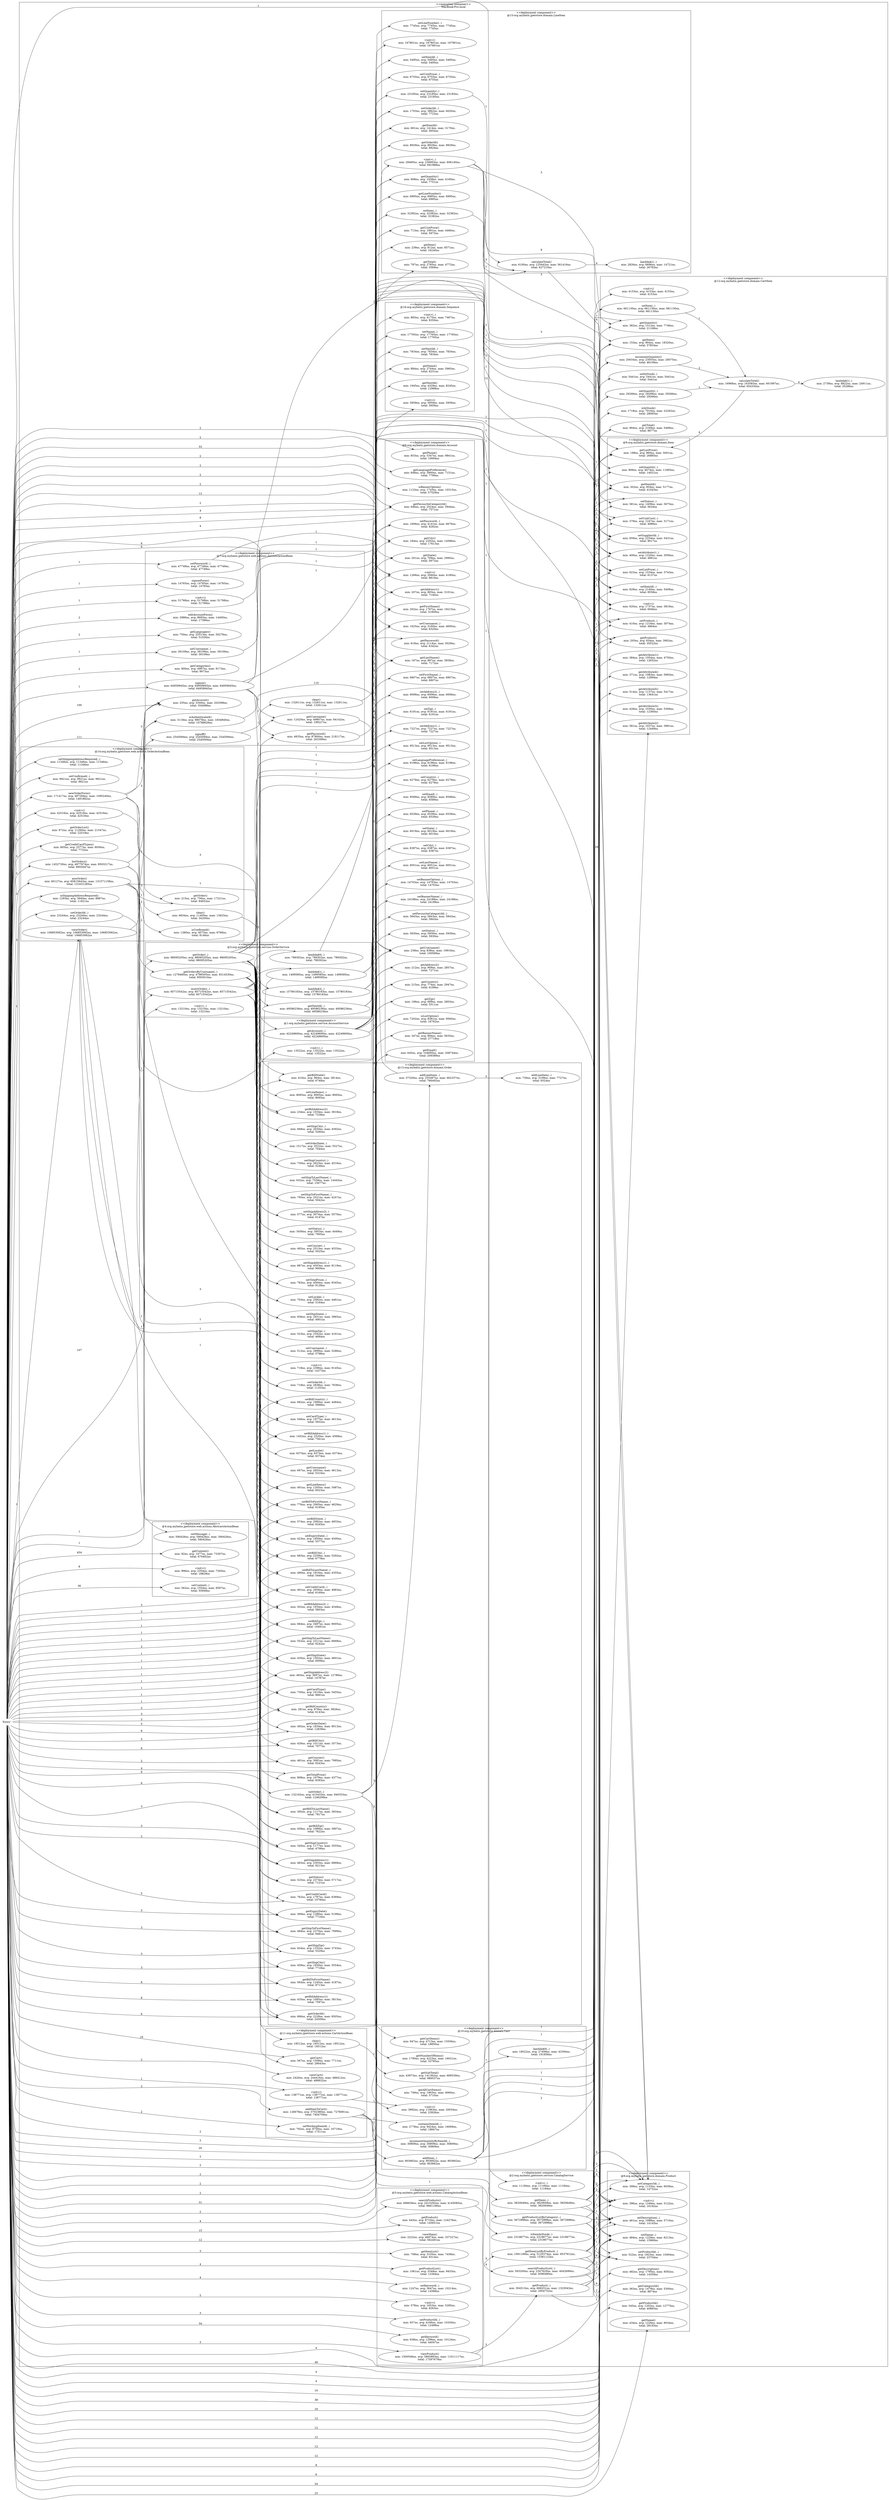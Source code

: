 digraph G {
 rankdir=LR;
"depNode_0" [label="'Entry'",shape="none"]
subgraph "cluster_container1" {
 label = "<<execution container>>\nMacBook-Pro.local";
 shape = "box";
 style = "filled";
 fillcolor = "white";
subgraph "cluster_component_1" {
 label = "<<deployment component>>\n@1:org.mybatis.jpetstore.service.AccountService";
 shape = "box";
 style = "filled";
 fillcolor = "white";
"depNode_22" [label="getAccount(..)\nmin: 42249600ns, avg: 42249600ns, max: 42249600ns,\ntotal: 42249600ns",shape="oval",style="filled",color="#000000",fillcolor="white"]
"depNode_1" [label="<init>(..)\nmin: 13522ns, avg: 13522ns, max: 13522ns,\ntotal: 13522ns",shape="oval",style="filled",color="#000000",fillcolor="white"]
}
subgraph "cluster_component_2" {
 label = "<<deployment component>>\n@2:org.mybatis.jpetstore.service.CatalogService";
 shape = "box";
 style = "filled";
 fillcolor = "white";
"depNode_60" [label="getItemListByProduct(..)\nmin: 1091199ns, avg: 5120374ns, max: 9537912ns,\ntotal: 15361123ns",shape="oval",style="filled",color="#000000",fillcolor="white"]
"depNode_70" [label="getProduct(..)\nmin: 304513ns, avg: 668251ns, max: 1323043ns,\ntotal: 2004752ns",shape="oval",style="filled",color="#000000",fillcolor="white"]
"depNode_86" [label="isItemInStock(..)\nmin: 2318677ns, avg: 2318677ns, max: 2318677ns,\ntotal: 2318677ns",shape="oval",style="filled",color="#000000",fillcolor="white"]
"depNode_87" [label="getItem(..)\nmin: 3820649ns, avg: 3820649ns, max: 3820649ns,\ntotal: 3820649ns",shape="oval",style="filled",color="#000000",fillcolor="white"]
"depNode_53" [label="searchProductList(..)\nmin: 593200ns, avg: 2347620ns, max: 4042699ns,\ntotal: 9390480ns",shape="oval",style="filled",color="#000000",fillcolor="white"]
"depNode_2" [label="<init>(..)\nmin: 11184ns, avg: 11184ns, max: 11184ns,\ntotal: 11184ns",shape="oval",style="filled",color="#000000",fillcolor="white"]
"depNode_40" [label="getProductListByCategory(..)\nmin: 3672998ns, avg: 3672998ns, max: 3672998ns,\ntotal: 3672998ns",shape="oval",style="filled",color="#000000",fillcolor="white"]
}
subgraph "cluster_component_3" {
 label = "<<deployment component>>\n@3:org.mybatis.jpetstore.service.OrderService";
 shape = "box";
 style = "filled";
 fillcolor = "white";
"depNode_218" [label="getOrder(..)\nmin: 98095205ns, avg: 98095205ns, max: 98095205ns,\ntotal: 98095205ns",shape="oval",style="filled",color="#000000",fillcolor="white"]
"depNode_183" [label="lambda$1(..)\nmin: 1499585ns, avg: 1499585ns, max: 1499585ns,\ntotal: 1499585ns",shape="oval",style="filled",color="#000000",fillcolor="white"]
"depNode_164" [label="insertOrder(..)\nmin: 85715542ns, avg: 85715542ns, max: 85715542ns,\ntotal: 85715542ns",shape="oval",style="filled",color="#000000",fillcolor="white"]
"depNode_174" [label="lambda$0(..)\nmin: 789302ns, avg: 789302ns, max: 789302ns,\ntotal: 789302ns",shape="oval",style="filled",color="#000000",fillcolor="white"]
"depNode_200" [label="getOrdersByUsername(..)\nmin: 1278480ns, avg: 4796505ns, max: 8314530ns,\ntotal: 9593010ns",shape="oval",style="filled",color="#000000",fillcolor="white"]
"depNode_3" [label="<init>(..)\nmin: 13210ns, avg: 13210ns, max: 13210ns,\ntotal: 13210ns",shape="oval",style="filled",color="#000000",fillcolor="white"]
"depNode_165" [label="getNextId(..)\nmin: 49586236ns, avg: 49586236ns, max: 49586236ns,\ntotal: 49586236ns",shape="oval",style="filled",color="#000000",fillcolor="white"]
"depNode_225" [label="lambda$2(..)\nmin: 15780183ns, avg: 15780183ns, max: 15780183ns,\ntotal: 15780183ns",shape="oval",style="filled",color="#000000",fillcolor="white"]
}
subgraph "cluster_component_4" {
 label = "<<deployment component>>\n@4:org.mybatis.jpetstore.web.actions.AbstractActionBean";
 shape = "box";
 style = "filled";
 fillcolor = "white";
"depNode_6" [label="getContext()\nmin: 92ns, avg: 1477ns, max: 73307ns,\ntotal: 670402ns",shape="oval",style="filled",color="#000000",fillcolor="white"]
"depNode_189" [label="setMessage(..)\nmin: 590426ns, avg: 590426ns, max: 590426ns,\ntotal: 590426ns",shape="oval",style="filled",color="#000000",fillcolor="white"]
"depNode_4" [label="<init>()\nmin: 996ns, avg: 2354ns, max: 7265ns,\ntotal: 18829ns",shape="oval",style="filled",color="#000000",fillcolor="white"]
"depNode_7" [label="setContext(..)\nmin: 562ns, avg: 1554ns, max: 9597ns,\ntotal: 55949ns",shape="oval",style="filled",color="#000000",fillcolor="white"]
}
subgraph "cluster_component_5" {
 label = "<<deployment component>>\n@5:org.mybatis.jpetstore.web.actions.CatalogActionBean";
 shape = "box";
 style = "filled";
 fillcolor = "white";
"depNode_52" [label="searchProducts()\nmin: 696636ns, avg: 2415292ns, max: 4145085ns,\ntotal: 9661166ns",shape="oval",style="filled",color="#000000",fillcolor="white"]
"depNode_71" [label="getProduct()\nmin: 443ns, avg: 9710ns, max: 124276ns,\ntotal: 145651ns",shape="oval",style="filled",color="#000000",fillcolor="white"]
"depNode_8" [label="viewMain()\nmin: 2222ns, avg: 46874ns, max: 337227ns,\ntotal: 562491ns",shape="oval",style="filled",color="#000000",fillcolor="white"]
"depNode_73" [label="getItemList()\nmin: 708ns, avg: 3105ns, max: 7458ns,\ntotal: 9314ns",shape="oval",style="filled",color="#000000",fillcolor="white"]
"depNode_54" [label="getProductList()\nmin: 1061ns, avg: 3349ns, max: 9453ns,\ntotal: 13394ns",shape="oval",style="filled",color="#000000",fillcolor="white"]
"depNode_51" [label="setKeyword(..)\nmin: 1247ns, avg: 3647ns, max: 10214ns,\ntotal: 14588ns",shape="oval",style="filled",color="#000000",fillcolor="white"]
"depNode_5" [label="<init>()\nmin: 578ns, avg: 1653ns, max: 5285ns,\ntotal: 8263ns",shape="oval",style="filled",color="#000000",fillcolor="white"]
"depNode_58" [label="setProductId(..)\nmin: 937ns, avg: 4166ns, max: 10350ns,\ntotal: 12498ns",shape="oval",style="filled",color="#000000",fillcolor="white"]
"depNode_9" [label="getKeyword()\nmin: 638ns, avg: 1296ns, max: 10124ns,\ntotal: 44047ns",shape="oval",style="filled",color="#000000",fillcolor="white"]
"depNode_59" [label="viewProduct()\nmin: 1500546ns, avg: 5865893ns, max: 11011117ns,\ntotal: 17597679ns",shape="oval",style="filled",color="#000000",fillcolor="white"]
}
subgraph "cluster_component_6" {
 label = "<<deployment component>>\n@6:org.mybatis.jpetstore.domain.Account";
 shape = "box";
 style = "filled";
 fillcolor = "white";
"depNode_27" [label="setAddress1(..)\nmin: 7227ns, avg: 7227ns, max: 7227ns,\ntotal: 7227ns",shape="oval",style="filled",color="#000000",fillcolor="white"]
"depNode_198" [label="isListOption()\nmin: 7202ns, avg: 8381ns, max: 9560ns,\ntotal: 16762ns",shape="oval",style="filled",color="#000000",fillcolor="white"]
"depNode_50" [label="getBannerName()\nmin: 347ns, avg: 894ns, max: 5635ns,\ntotal: 27718ns",shape="oval",style="filled",color="#000000",fillcolor="white"]
"depNode_31" [label="setZip(..)\nmin: 6191ns, avg: 6191ns, max: 6191ns,\ntotal: 6191ns",shape="oval",style="filled",color="#000000",fillcolor="white"]
"depNode_114" [label="getAddress2()\nmin: 212ns, avg: 909ns, max: 2857ns,\ntotal: 7271ns",shape="oval",style="filled",color="#000000",fillcolor="white"]
"depNode_117" [label="getZip()\nmin: 196ns, avg: 689ns, max: 2803ns,\ntotal: 5511ns",shape="oval",style="filled",color="#000000",fillcolor="white"]
"depNode_24" [label="setFirstName(..)\nmin: 6807ns, avg: 6807ns, max: 6807ns,\ntotal: 6807ns",shape="oval",style="filled",color="#000000",fillcolor="white"]
"depNode_118" [label="getCountry()\nmin: 215ns, avg: 774ns, max: 2947ns,\ntotal: 6189ns",shape="oval",style="filled",color="#000000",fillcolor="white"]
"depNode_193" [label="getEmail()\nmin: 645ns, avg: 104695ns, max: 208744ns,\ntotal: 209389ns",shape="oval",style="filled",color="#000000",fillcolor="white"]
"depNode_11" [label="<init>()\nmin: 1266ns, avg: 2940ns, max: 4180ns,\ntotal: 8819ns",shape="oval",style="filled",color="#000000",fillcolor="white"]
"depNode_35" [label="setFavouriteCategoryId(..)\nmin: 5843ns, avg: 5843ns, max: 5843ns,\ntotal: 5843ns",shape="oval",style="filled",color="#000000",fillcolor="white"]
"depNode_39" [label="getFavouriteCategoryId()\nmin: 646ns, avg: 2524ns, max: 5944ns,\ntotal: 7571ns",shape="oval",style="filled",color="#000000",fillcolor="white"]
"depNode_21" [label="getPassword()\nmin: 618ns, avg: 2114ns, max: 5029ns,\ntotal: 6342ns",shape="oval",style="filled",color="#000000",fillcolor="white"]
"depNode_38" [label="setBannerName(..)\nmin: 24188ns, avg: 24188ns, max: 24188ns,\ntotal: 24188ns",shape="oval",style="filled",color="#000000",fillcolor="white"]
"depNode_194" [label="getPhone()\nmin: 853ns, avg: 5347ns, max: 9841ns,\ntotal: 10694ns",shape="oval",style="filled",color="#000000",fillcolor="white"]
"depNode_37" [label="setBannerOption(..)\nmin: 14703ns, avg: 14703ns, max: 14703ns,\ntotal: 14703ns",shape="oval",style="filled",color="#000000",fillcolor="white"]
"depNode_195" [label="getLanguagePreference()\nmin: 648ns, avg: 3900ns, max: 7151ns,\ntotal: 7799ns",shape="oval",style="filled",color="#000000",fillcolor="white"]
"depNode_116" [label="getState()\nmin: 201ns, avg: 709ns, max: 2995ns,\ntotal: 5672ns",shape="oval",style="filled",color="#000000",fillcolor="white"]
"depNode_25" [label="setLastName(..)\nmin: 6051ns, avg: 6051ns, max: 6051ns,\ntotal: 6051ns",shape="oval",style="filled",color="#000000",fillcolor="white"]
"depNode_48" [label="getFirstName()\nmin: 202ns, avg: 1767ns, max: 19215ns,\ntotal: 31809ns",shape="oval",style="filled",color="#000000",fillcolor="white"]
"depNode_29" [label="setCity(..)\nmin: 6387ns, avg: 6387ns, max: 6387ns,\ntotal: 6387ns",shape="oval",style="filled",color="#000000",fillcolor="white"]
"depNode_30" [label="setState(..)\nmin: 6019ns, avg: 6019ns, max: 6019ns,\ntotal: 6019ns",shape="oval",style="filled",color="#000000",fillcolor="white"]
"depNode_33" [label="setPhone(..)\nmin: 6539ns, avg: 6539ns, max: 6539ns,\ntotal: 6539ns",shape="oval",style="filled",color="#000000",fillcolor="white"]
"depNode_23" [label="setEmail(..)\nmin: 8589ns, avg: 8589ns, max: 8589ns,\ntotal: 8589ns",shape="oval",style="filled",color="#000000",fillcolor="white"]
"depNode_18" [label="setUsername(..)\nmin: 1625ns, avg: 3160ns, max: 4695ns,\ntotal: 6320ns",shape="oval",style="filled",color="#000000",fillcolor="white"]
"depNode_28" [label="setAddress2(..)\nmin: 6006ns, avg: 6006ns, max: 6006ns,\ntotal: 6006ns",shape="oval",style="filled",color="#000000",fillcolor="white"]
"depNode_14" [label="getUsername()\nmin: 238ns, avg: 838ns, max: 19916ns,\ntotal: 100569ns",shape="oval",style="filled",color="#000000",fillcolor="white"]
"depNode_26" [label="setStatus(..)\nmin: 5930ns, avg: 5930ns, max: 5930ns,\ntotal: 5930ns",shape="oval",style="filled",color="#000000",fillcolor="white"]
"depNode_113" [label="getAddress1()\nmin: 207ns, avg: 893ns, max: 3101ns,\ntotal: 7140ns",shape="oval",style="filled",color="#000000",fillcolor="white"]
"depNode_115" [label="getCity()\nmin: 184ns, avg: 2202ns, max: 14586ns,\ntotal: 17613ns",shape="oval",style="filled",color="#000000",fillcolor="white"]
"depNode_16" [label="setPassword(..)\nmin: 1606ns, avg: 4141ns, max: 6676ns,\ntotal: 8282ns",shape="oval",style="filled",color="#000000",fillcolor="white"]
"depNode_32" [label="setCountry(..)\nmin: 6279ns, avg: 6279ns, max: 6279ns,\ntotal: 6279ns",shape="oval",style="filled",color="#000000",fillcolor="white"]
"depNode_34" [label="setLanguagePreference(..)\nmin: 6196ns, avg: 6196ns, max: 6196ns,\ntotal: 6196ns",shape="oval",style="filled",color="#000000",fillcolor="white"]
"depNode_36" [label="setListOption(..)\nmin: 9513ns, avg: 9513ns, max: 9513ns,\ntotal: 9513ns",shape="oval",style="filled",color="#000000",fillcolor="white"]
"depNode_49" [label="isBannerOption()\nmin: 1123ns, avg: 1743ns, max: 10315ns,\ntotal: 57529ns",shape="oval",style="filled",color="#000000",fillcolor="white"]
"depNode_112" [label="getLastName()\nmin: 187ns, avg: 897ns, max: 3858ns,\ntotal: 7172ns",shape="oval",style="filled",color="#000000",fillcolor="white"]
}
subgraph "cluster_component_7" {
 label = "<<deployment component>>\n@7:org.mybatis.jpetstore.web.actions.AccountActionBean";
 shape = "box";
 style = "filled";
 fillcolor = "white";
"depNode_197" [label="getCategories()\nmin: 800ns, avg: 4987ns, max: 9173ns,\ntotal: 9973ns",shape="oval",style="filled",color="#000000",fillcolor="white"]
"depNode_19" [label="signon()\nmin: 64959945ns, avg: 64959945ns, max: 64959945ns,\ntotal: 64959945ns",shape="oval",style="filled",color="#000000",fillcolor="white"]
"depNode_227" [label="signoff()\nmin: 2545094ns, avg: 2545094ns, max: 2545094ns,\ntotal: 2545094ns",shape="oval",style="filled",color="#000000",fillcolor="white"]
"depNode_46" [label="isAuthenticated()\nmin: 3118ns, avg: 98078ns, max: 1834840ns,\ntotal: 10788626ns",shape="oval",style="filled",color="#000000",fillcolor="white"]
"depNode_15" [label="setPassword(..)\nmin: 47749ns, avg: 47749ns, max: 47749ns,\ntotal: 47749ns",shape="oval",style="filled",color="#000000",fillcolor="white"]
"depNode_12" [label="signonForm()\nmin: 14765ns, avg: 14765ns, max: 14765ns,\ntotal: 14765ns",shape="oval",style="filled",color="#000000",fillcolor="white"]
"depNode_10" [label="<init>()\nmin: 51768ns, avg: 51768ns, max: 51768ns,\ntotal: 51768ns",shape="oval",style="filled",color="#000000",fillcolor="white"]
"depNode_192" [label="editAccountForm()\nmin: 2986ns, avg: 8693ns, max: 14400ns,\ntotal: 17386ns",shape="oval",style="filled",color="#000000",fillcolor="white"]
"depNode_13" [label="getUsername()\nmin: 12420ns, avg: 49807ns, max: 84142ns,\ntotal: 199227ns",shape="oval",style="filled",color="#000000",fillcolor="white"]
"depNode_196" [label="getLanguages()\nmin: 750ns, avg: 25513ns, max: 50276ns,\ntotal: 51026ns",shape="oval",style="filled",color="#000000",fillcolor="white"]
"depNode_228" [label="clear()\nmin: 132611ns, avg: 132611ns, max: 132611ns,\ntotal: 132611ns",shape="oval",style="filled",color="#000000",fillcolor="white"]
"depNode_17" [label="setUsername(..)\nmin: 39109ns, avg: 39109ns, max: 39109ns,\ntotal: 39109ns",shape="oval",style="filled",color="#000000",fillcolor="white"]
"depNode_20" [label="getPassword()\nmin: 4835ns, avg: 87800ns, max: 218117ns,\ntotal: 263399ns",shape="oval",style="filled",color="#000000",fillcolor="white"]
"depNode_47" [label="getAccount()\nmin: 255ns, avg: 3340ns, max: 202598ns,\ntotal: 354088ns",shape="oval",style="filled",color="#000000",fillcolor="white"]
}
subgraph "cluster_component_8" {
 label = "<<deployment component>>\n@8:org.mybatis.jpetstore.domain.Product";
 shape = "box";
 style = "filled";
 fillcolor = "white";
"depNode_41" [label="<init>()\nmin: 396ns, avg: 1246ns, max: 5122ns,\ntotal: 16192ns",shape="oval",style="filled",color="#000000",fillcolor="white"]
"depNode_56" [label="getDescription()\nmin: 482ns, avg: 1795ns, max: 8592ns,\ntotal: 14359ns",shape="oval",style="filled",color="#000000",fillcolor="white"]
"depNode_72" [label="getCategoryId()\nmin: 363ns, avg: 1479ns, max: 5300ns,\ntotal: 8874ns",shape="oval",style="filled",color="#000000",fillcolor="white"]
"depNode_44" [label="setDescription(..)\nmin: 461ns, avg: 1088ns, max: 5710ns,\ntotal: 14145ns",shape="oval",style="filled",color="#000000",fillcolor="white"]
"depNode_43" [label="setName(..)\nmin: 484ns, avg: 1228ns, max: 6213ns,\ntotal: 15969ns",shape="oval",style="filled",color="#000000",fillcolor="white"]
"depNode_55" [label="getProductId()\nmin: 345ns, avg: 1202ns, max: 12775ns,\ntotal: 40865ns",shape="oval",style="filled",color="#000000",fillcolor="white"]
"depNode_57" [label="getName()\nmin: 434ns, avg: 1226ns, max: 9034ns,\ntotal: 28193ns",shape="oval",style="filled",color="#000000",fillcolor="white"]
"depNode_42" [label="setProductId(..)\nmin: 522ns, avg: 1823ns, max: 10404ns,\ntotal: 23704ns",shape="oval",style="filled",color="#000000",fillcolor="white"]
"depNode_45" [label="setCategoryId(..)\nmin: 399ns, avg: 1133ns, max: 6039ns,\ntotal: 14732ns",shape="oval",style="filled",color="#000000",fillcolor="white"]
}
subgraph "cluster_component_9" {
 label = "<<deployment component>>\n@9:org.mybatis.jpetstore.domain.Item";
 shape = "box";
 style = "filled";
 fillcolor = "white";
"depNode_75" [label="getAttribute1()\nmin: 384ns, avg: 1054ns, max: 4750ns,\ntotal: 12652ns",shape="oval",style="filled",color="#000000",fillcolor="white"]
"depNode_64" [label="setListPrice(..)\nmin: 623ns, avg: 1534ns, max: 3743ns,\ntotal: 6137ns",shape="oval",style="filled",color="#000000",fillcolor="white"]
"depNode_69" [label="setAttribute1(..)\nmin: 400ns, avg: 1220ns, max: 3056ns,\ntotal: 4881ns",shape="oval",style="filled",color="#000000",fillcolor="white"]
"depNode_62" [label="getProduct()\nmin: 205ns, avg: 634ns, max: 3902ns,\ntotal: 35522ns",shape="oval",style="filled",color="#000000",fillcolor="white"]
"depNode_66" [label="setSupplierId(..)\nmin: 659ns, avg: 2254ns, max: 5431ns,\ntotal: 9017ns",shape="oval",style="filled",color="#000000",fillcolor="white"]
"depNode_88" [label="setQuantity(..)\nmin: 806ns, avg: 4674ns, max: 11665ns,\ntotal: 14021ns",shape="oval",style="filled",color="#000000",fillcolor="white"]
"depNode_68" [label="setStatus(..)\nmin: 581ns, avg: 1409ns, max: 3675ns,\ntotal: 5634ns",shape="oval",style="filled",color="#000000",fillcolor="white"]
"depNode_65" [label="setUnitCost(..)\nmin: 379ns, avg: 1247ns, max: 3171ns,\ntotal: 4986ns",shape="oval",style="filled",color="#000000",fillcolor="white"]
"depNode_78" [label="getAttribute4()\nmin: 371ns, avg: 1083ns, max: 5993ns,\ntotal: 12994ns",shape="oval",style="filled",color="#000000",fillcolor="white"]
"depNode_79" [label="getAttribute5()\nmin: 514ns, avg: 1137ns, max: 5417ns,\ntotal: 13641ns",shape="oval",style="filled",color="#000000",fillcolor="white"]
"depNode_80" [label="getListPrice()\nmin: 198ns, avg: 960ns, max: 5001ns,\ntotal: 26885ns",shape="oval",style="filled",color="#000000",fillcolor="white"]
"depNode_77" [label="getAttribute3()\nmin: 426ns, avg: 1030ns, max: 5306ns,\ntotal: 12360ns",shape="oval",style="filled",color="#000000",fillcolor="white"]
"depNode_67" [label="setProduct(..)\nmin: 410ns, avg: 1216ns, max: 3074ns,\ntotal: 4864ns",shape="oval",style="filled",color="#000000",fillcolor="white"]
"depNode_74" [label="getItemId()\nmin: 302ns, avg: 954ns, max: 5177ns,\ntotal: 41043ns",shape="oval",style="filled",color="#000000",fillcolor="white"]
"depNode_76" [label="getAttribute2()\nmin: 581ns, avg: 1037ns, max: 3981ns,\ntotal: 12449ns",shape="oval",style="filled",color="#000000",fillcolor="white"]
"depNode_61" [label="<init>()\nmin: 620ns, avg: 1737ns, max: 3819ns,\ntotal: 6946ns",shape="oval",style="filled",color="#000000",fillcolor="white"]
"depNode_63" [label="setItemId(..)\nmin: 629ns, avg: 2140ns, max: 5409ns,\ntotal: 8558ns",shape="oval",style="filled",color="#000000",fillcolor="white"]
}
subgraph "cluster_component_10" {
 label = "<<deployment component>>\n@10:org.mybatis.jpetstore.domain.Cart";
 shape = "box";
 style = "filled";
 fillcolor = "white";
"depNode_104" [label="getSubTotal()\nmin: 43973ns, avg: 141362ns, max: 669539ns,\ntotal: 989537ns",shape="oval",style="filled",color="#000000",fillcolor="white"]
"depNode_89" [label="addItem(..)\nmin: 903662ns, avg: 903662ns, max: 903662ns,\ntotal: 903662ns",shape="oval",style="filled",color="#000000",fillcolor="white"]
"depNode_106" [label="incrementQuantityByItemId(..)\nmin: 30809ns, avg: 30809ns, max: 30809ns,\ntotal: 30809ns",shape="oval",style="filled",color="#000000",fillcolor="white"]
"depNode_119" [label="getAllCartItems()\nmin: 749ns, avg: 1903ns, max: 4060ns,\ntotal: 5710ns",shape="oval",style="filled",color="#000000",fillcolor="white"]
"depNode_99" [label="getCartItems()\nmin: 947ns, avg: 4713ns, max: 15556ns,\ntotal: 18850ns",shape="oval",style="filled",color="#000000",fillcolor="white"]
"depNode_85" [label="containsItemId(..)\nmin: 2778ns, avg: 9424ns, max: 16069ns,\ntotal: 18847ns",shape="oval",style="filled",color="#000000",fillcolor="white"]
"depNode_98" [label="getNumberOfItems()\nmin: 1790ns, avg: 4223ns, max: 16021ns,\ntotal: 33785ns",shape="oval",style="filled",color="#000000",fillcolor="white"]
"depNode_105" [label="lambda$0(..)\nmin: 18022ns, avg: 27408ns, max: 43394ns,\ntotal: 191856ns",shape="oval",style="filled",color="#000000",fillcolor="white"]
"depNode_82" [label="<init>()\nmin: 3892ns, avg: 11963ns, max: 20034ns,\ntotal: 23926ns",shape="oval",style="filled",color="#000000",fillcolor="white"]
}
subgraph "cluster_component_11" {
 label = "<<deployment component>>\n@11:org.mybatis.jpetstore.web.actions.CartActionBean";
 shape = "box";
 style = "filled";
 fillcolor = "white";
"depNode_188" [label="clear()\nmin: 18512ns, avg: 18512ns, max: 18512ns,\ntotal: 18512ns",shape="oval",style="filled",color="#000000",fillcolor="white"]
"depNode_139" [label="viewCart()\nmin: 2420ns, avg: 244416ns, max: 486412ns,\ntotal: 488832ns",shape="oval",style="filled",color="#000000",fillcolor="white"]
"depNode_84" [label="addItemToCart()\nmin: 126678ns, avg: 3702380ns, max: 7278081ns,\ntotal: 7404759ns",shape="oval",style="filled",color="#000000",fillcolor="white"]
"depNode_81" [label="<init>()\nmin: 138771ns, avg: 138771ns, max: 138771ns,\ntotal: 138771ns",shape="oval",style="filled",color="#000000",fillcolor="white"]
"depNode_83" [label="setWorkingItemId(..)\nmin: 792ns, avg: 8756ns, max: 16719ns,\ntotal: 17511ns",shape="oval",style="filled",color="#000000",fillcolor="white"]
"depNode_97" [label="getCart()\nmin: 567ns, avg: 1508ns, max: 7711ns,\ntotal: 28643ns",shape="oval",style="filled",color="#000000",fillcolor="white"]
}
subgraph "cluster_component_12" {
 label = "<<deployment component>>\n@12:org.mybatis.jpetstore.domain.CartItem";
 shape = "box";
 style = "filled";
 fillcolor = "white";
"depNode_91" [label="setItem(..)\nmin: 661130ns, avg: 661130ns, max: 661130ns,\ntotal: 661130ns",shape="oval",style="filled",color="#000000",fillcolor="white"]
"depNode_90" [label="<init>()\nmin: 4153ns, avg: 4153ns, max: 4153ns,\ntotal: 4153ns",shape="oval",style="filled",color="#000000",fillcolor="white"]
"depNode_92" [label="calculateTotal()\nmin: 16968ns, avg: 163583ns, max: 601987ns,\ntotal: 654330ns",shape="oval",style="filled",color="#000000",fillcolor="white"]
"depNode_102" [label="getQuantity()\nmin: 382ns, avg: 1512ns, max: 7746ns,\ntotal: 21168ns",shape="oval",style="filled",color="#000000",fillcolor="white"]
"depNode_95" [label="setInStock(..)\nmin: 5441ns, avg: 5441ns, max: 5441ns,\ntotal: 5441ns",shape="oval",style="filled",color="#000000",fillcolor="white"]
"depNode_94" [label="setQuantity(..)\nmin: 29266ns, avg: 29266ns, max: 29266ns,\ntotal: 29266ns",shape="oval",style="filled",color="#000000",fillcolor="white"]
"depNode_101" [label="isInStock()\nmin: 1718ns, avg: 7016ns, max: 22262ns,\ntotal: 28065ns",shape="oval",style="filled",color="#000000",fillcolor="white"]
"depNode_103" [label="getTotal()\nmin: 994ns, avg: 2169ns, max: 5499ns,\ntotal: 8677ns",shape="oval",style="filled",color="#000000",fillcolor="white"]
"depNode_93" [label="lambda$1(..)\nmin: 2739ns, avg: 8822ns, max: 24911ns,\ntotal: 35286ns",shape="oval",style="filled",color="#000000",fillcolor="white"]
"depNode_96" [label="incrementQuantity()\nmin: 20034ns, avg: 23055ns, max: 26075ns,\ntotal: 46109ns",shape="oval",style="filled",color="#000000",fillcolor="white"]
"depNode_100" [label="getItem()\nmin: 153ns, avg: 904ns, max: 18320ns,\ntotal: 57854ns",shape="oval",style="filled",color="#000000",fillcolor="white"]
}
subgraph "cluster_component_13" {
 label = "<<deployment component>>\n@13:org.mybatis.jpetstore.domain.Order";
 shape = "box";
 style = "filled";
 fillcolor = "white";
"depNode_147" [label="setBillAddress1(..)\nmin: 1452ns, avg: 2520ns, max: 4568ns,\ntotal: 7561ns",shape="oval",style="filled",color="#000000",fillcolor="white"]
"depNode_111" [label="initOrder(..)\nmin: 132162ns, avg: 415433ns, max: 940353ns,\ntotal: 1246299ns",shape="oval",style="filled",color="#000000",fillcolor="white"]
"depNode_201" [label="setShipAddress1(..)\nmin: 887ns, avg: 4503ns, max: 8119ns,\ntotal: 9006ns",shape="oval",style="filled",color="#000000",fillcolor="white"]
"depNode_141" [label="setBillCity(..)\nmin: 683ns, avg: 2259ns, max: 5292ns,\ntotal: 6778ns",shape="oval",style="filled",color="#000000",fillcolor="white"]
"depNode_181" [label="getLocale()\nmin: 6374ns, avg: 6374ns, max: 6374ns,\ntotal: 6374ns",shape="oval",style="filled",color="#000000",fillcolor="white"]
"depNode_161" [label="getShipZip()\nmin: 454ns, avg: 1332ns, max: 3743ns,\ntotal: 5329ns",shape="oval",style="filled",color="#000000",fillcolor="white"]
"depNode_173" [label="getLineItems()\nmin: 491ns, avg: 1205ns, max: 3487ns,\ntotal: 6023ns",shape="oval",style="filled",color="#000000",fillcolor="white"]
"depNode_137" [label="getBillCountry()\nmin: 281ns, avg: 878ns, max: 3826ns,\ntotal: 6143ns",shape="oval",style="filled",color="#000000",fillcolor="white"]
"depNode_156" [label="getShipToLastName()\nmin: 552ns, avg: 2311ns, max: 6668ns,\ntotal: 9242ns",shape="oval",style="filled",color="#000000",fillcolor="white"]
"depNode_158" [label="getShipAddress2()\nmin: 483ns, avg: 3697ns, max: 12786ns,\ntotal: 14787ns",shape="oval",style="filled",color="#000000",fillcolor="white"]
"depNode_145" [label="setExpiryDate(..)\nmin: 423ns, avg: 1859ns, max: 4500ns,\ntotal: 5577ns",shape="oval",style="filled",color="#000000",fillcolor="white"]
"depNode_203" [label="setShipCity(..)\nmin: 668ns, avg: 2630ns, max: 4592ns,\ntotal: 5260ns",shape="oval",style="filled",color="#000000",fillcolor="white"]
"depNode_154" [label="getOrderDate()\nmin: 492ns, avg: 1834ns, max: 8013ns,\ntotal: 12839ns",shape="oval",style="filled",color="#000000",fillcolor="white"]
"depNode_209" [label="setCourier(..)\nmin: 492ns, avg: 2513ns, max: 4533ns,\ntotal: 5025ns",shape="oval",style="filled",color="#000000",fillcolor="white"]
"depNode_207" [label="setShipToLastName(..)\nmin: 632ns, avg: 7539ns, max: 14445ns,\ntotal: 15077ns",shape="oval",style="filled",color="#000000",fillcolor="white"]
"depNode_124" [label="addLineItem(..)\nmin: 730ns, avg: 3108ns, max: 7727ns,\ntotal: 9324ns",shape="oval",style="filled",color="#000000",fillcolor="white"]
"depNode_180" [label="getTotalPrice()\nmin: 808ns, avg: 1679ns, max: 4377ns,\ntotal: 8393ns",shape="oval",style="filled",color="#000000",fillcolor="white"]
"depNode_157" [label="getShipAddress1()\nmin: 483ns, avg: 2303ns, max: 6868ns,\ntotal: 9213ns",shape="oval",style="filled",color="#000000",fillcolor="white"]
"depNode_208" [label="setShipZip(..)\nmin: 523ns, avg: 2342ns, max: 4161ns,\ntotal: 4684ns",shape="oval",style="filled",color="#000000",fillcolor="white"]
"depNode_212" [label="setTotalPrice(..)\nmin: 783ns, avg: 4564ns, max: 8345ns,\ntotal: 9128ns",shape="oval",style="filled",color="#000000",fillcolor="white"]
"depNode_142" [label="setCardType(..)\nmin: 546ns, avg: 1977ns, max: 4613ns,\ntotal: 5932ns",shape="oval",style="filled",color="#000000",fillcolor="white"]
"depNode_224" [label="setLineItems(..)\nmin: 8065ns, avg: 8065ns, max: 8065ns,\ntotal: 8065ns",shape="oval",style="filled",color="#000000",fillcolor="white"]
"depNode_120" [label="addLineItem(..)\nmin: 37326ns, avg: 255497ns, max: 662337ns,\ntotal: 766492ns",shape="oval",style="filled",color="#000000",fillcolor="white"]
"depNode_213" [label="setUsername(..)\nmin: 512ns, avg: 2899ns, max: 5286ns,\ntotal: 5798ns",shape="oval",style="filled",color="#000000",fillcolor="white"]
"depNode_149" [label="setBillToLastName(..)\nmin: 490ns, avg: 1816ns, max: 4355ns,\ntotal: 5449ns",shape="oval",style="filled",color="#000000",fillcolor="white"]
"depNode_108" [label="<init>()\nmin: 718ns, avg: 2396ns, max: 9145ns,\ntotal: 14373ns",shape="oval",style="filled",color="#000000",fillcolor="white"]
"depNode_132" [label="getBillAddress1()\nmin: 435ns, avg: 1085ns, max: 3815ns,\ntotal: 7597ns",shape="oval",style="filled",color="#000000",fillcolor="white"]
"depNode_140" [label="setBillZip(..)\nmin: 664ns, avg: 3497ns, max: 9005ns,\ntotal: 10491ns",shape="oval",style="filled",color="#000000",fillcolor="white"]
"depNode_182" [label="getStatus()\nmin: 525ns, avg: 2374ns, max: 5717ns,\ntotal: 7121ns",shape="oval",style="filled",color="#000000",fillcolor="white"]
"depNode_144" [label="setCreditCard(..)\nmin: 491ns, avg: 2056ns, max: 4983ns,\ntotal: 6169ns",shape="oval",style="filled",color="#000000",fillcolor="white"]
"depNode_130" [label="getBillToFirstName()\nmin: 564ns, avg: 1245ns, max: 4187ns,\ntotal: 8713ns",shape="oval",style="filled",color="#000000",fillcolor="white"]
"depNode_177" [label="getOrderId()\nmin: 666ns, avg: 2228ns, max: 8505ns,\ntotal: 24509ns",shape="oval",style="filled",color="#000000",fillcolor="white"]
"depNode_178" [label="getUsername()\nmin: 697ns, avg: 2655ns, max: 4613ns,\ntotal: 5310ns",shape="oval",style="filled",color="#000000",fillcolor="white"]
"depNode_179" [label="getCourier()\nmin: 481ns, avg: 3081ns, max: 7995ns,\ntotal: 9243ns",shape="oval",style="filled",color="#000000",fillcolor="white"]
"depNode_131" [label="getBillToLastName()\nmin: 395ns, avg: 1117ns, max: 3834ns,\ntotal: 7817ns",shape="oval",style="filled",color="#000000",fillcolor="white"]
"depNode_162" [label="getShipCountry()\nmin: 345ns, avg: 1177ns, max: 3555ns,\ntotal: 4706ns",shape="oval",style="filled",color="#000000",fillcolor="white"]
"depNode_210" [label="setLocale(..)\nmin: 703ns, avg: 2582ns, max: 4461ns,\ntotal: 5164ns",shape="oval",style="filled",color="#000000",fillcolor="white"]
"depNode_214" [label="setStatus(..)\nmin: 3456ns, avg: 3953ns, max: 4449ns,\ntotal: 7905ns",shape="oval",style="filled",color="#000000",fillcolor="white"]
"depNode_128" [label="getCreditCard()\nmin: 762ns, avg: 1797ns, max: 6369ns,\ntotal: 10784ns",shape="oval",style="filled",color="#000000",fillcolor="white"]
"depNode_202" [label="setShipAddress2(..)\nmin: 577ns, avg: 3074ns, max: 5570ns,\ntotal: 6147ns",shape="oval",style="filled",color="#000000",fillcolor="white"]
"depNode_211" [label="setOrderDate(..)\nmin: 1517ns, avg: 3522ns, max: 5527ns,\ntotal: 7044ns",shape="oval",style="filled",color="#000000",fillcolor="white"]
"depNode_160" [label="getShipState()\nmin: 430ns, avg: 1502ns, max: 4601ns,\ntotal: 6009ns",shape="oval",style="filled",color="#000000",fillcolor="white"]
"depNode_146" [label="setBillCountry(..)\nmin: 682ns, avg: 1989ns, max: 4484ns,\ntotal: 5968ns",shape="oval",style="filled",color="#000000",fillcolor="white"]
"depNode_206" [label="setShipToFirstName(..)\nmin: 795ns, avg: 2521ns, max: 4247ns,\ntotal: 5042ns",shape="oval",style="filled",color="#000000",fillcolor="white"]
"depNode_126" [label="getCardType()\nmin: 730ns, avg: 1610ns, max: 5455ns,\ntotal: 9661ns",shape="oval",style="filled",color="#000000",fillcolor="white"]
"depNode_136" [label="getBillZip()\nmin: 459ns, avg: 1089ns, max: 3907ns,\ntotal: 7622ns",shape="oval",style="filled",color="#000000",fillcolor="white"]
"depNode_129" [label="getExpiryDate()\nmin: 369ns, avg: 1286ns, max: 5199ns,\ntotal: 7716ns",shape="oval",style="filled",color="#000000",fillcolor="white"]
"depNode_204" [label="setShipCountry(..)\nmin: 730ns, avg: 2623ns, max: 4516ns,\ntotal: 5246ns",shape="oval",style="filled",color="#000000",fillcolor="white"]
"depNode_148" [label="setBillAddress2(..)\nmin: 502ns, avg: 1934ns, max: 4548ns,\ntotal: 5803ns",shape="oval",style="filled",color="#000000",fillcolor="white"]
"depNode_159" [label="getShipCity()\nmin: 459ns, avg: 1930ns, max: 5554ns,\ntotal: 7718ns",shape="oval",style="filled",color="#000000",fillcolor="white"]
"depNode_172" [label="setOrderId(..)\nmin: 718ns, avg: 2838ns, max: 7636ns,\ntotal: 11353ns",shape="oval",style="filled",color="#000000",fillcolor="white"]
"depNode_134" [label="getBillCity()\nmin: 426ns, avg: 1011ns, max: 3573ns,\ntotal: 7077ns",shape="oval",style="filled",color="#000000",fillcolor="white"]
"depNode_133" [label="getBillAddress2()\nmin: 234ns, avg: 1034ns, max: 3918ns,\ntotal: 7238ns",shape="oval",style="filled",color="#000000",fillcolor="white"]
"depNode_135" [label="getBillState()\nmin: 410ns, avg: 964ns, max: 3814ns,\ntotal: 6749ns",shape="oval",style="filled",color="#000000",fillcolor="white"]
"depNode_143" [label="setBillState(..)\nmin: 574ns, avg: 2082ns, max: 4833ns,\ntotal: 6245ns",shape="oval",style="filled",color="#000000",fillcolor="white"]
"depNode_205" [label="setShipState(..)\nmin: 936ns, avg: 2451ns, max: 3965ns,\ntotal: 4901ns",shape="oval",style="filled",color="#000000",fillcolor="white"]
"depNode_150" [label="setBillToFirstName(..)\nmin: 776ns, avg: 2065ns, max: 4629ns,\ntotal: 6195ns",shape="oval",style="filled",color="#000000",fillcolor="white"]
"depNode_155" [label="getShipToFirstName()\nmin: 484ns, avg: 2370ns, max: 7699ns,\ntotal: 9481ns",shape="oval",style="filled",color="#000000",fillcolor="white"]
}
subgraph "cluster_component_14" {
 label = "<<deployment component>>\n@14:org.mybatis.jpetstore.web.actions.OrderActionBean";
 shape = "box";
 style = "filled";
 fillcolor = "white";
"depNode_110" [label="clear()\nmin: 6834ns, avg: 11400ns, max: 15825ns,\ntotal: 34200ns",shape="oval",style="filled",color="#000000",fillcolor="white"]
"depNode_152" [label="newOrder()\nmin: 60127ns, avg: 65815643ns, max: 131571158ns,\ntotal: 131631285ns",shape="oval",style="filled",color="#000000",fillcolor="white"]
"depNode_138" [label="isShippingAddressRequired()\nmin: 1293ns, avg: 3940ns, max: 8887ns,\ntotal: 11821ns",shape="oval",style="filled",color="#000000",fillcolor="white"]
"depNode_216" [label="setOrderId(..)\nmin: 23244ns, avg: 23244ns, max: 23244ns,\ntotal: 23244ns",shape="oval",style="filled",color="#000000",fillcolor="white"]
"depNode_217" [label="viewOrder()\nmin: 106853062ns, avg: 106853062ns, max: 106853062ns,\ntotal: 106853062ns",shape="oval",style="filled",color="#000000",fillcolor="white"]
"depNode_153" [label="isConfirmed()\nmin: 1380ns, avg: 4073ns, max: 6766ns,\ntotal: 8146ns",shape="oval",style="filled",color="#000000",fillcolor="white"]
"depNode_151" [label="setShippingAddressRequired(..)\nmin: 11346ns, avg: 11346ns, max: 11346ns,\ntotal: 11346ns",shape="oval",style="filled",color="#000000",fillcolor="white"]
"depNode_163" [label="setConfirmed(..)\nmin: 9921ns, avg: 9921ns, max: 9921ns,\ntotal: 9921ns",shape="oval",style="filled",color="#000000",fillcolor="white"]
"depNode_109" [label="newOrderForm()\nmin: 171417ns, avg: 497294ns, max: 1095240ns,\ntotal: 1491882ns",shape="oval",style="filled",color="#000000",fillcolor="white"]
"depNode_107" [label="<init>()\nmin: 42516ns, avg: 42516ns, max: 42516ns,\ntotal: 42516ns",shape="oval",style="filled",color="#000000",fillcolor="white"]
"depNode_215" [label="getOrderList()\nmin: 972ns, avg: 11260ns, max: 21547ns,\ntotal: 22519ns",shape="oval",style="filled",color="#000000",fillcolor="white"]
"depNode_125" [label="getOrder()\nmin: 215ns, avg: 756ns, max: 17221ns,\ntotal: 84652ns",shape="oval",style="filled",color="#000000",fillcolor="white"]
"depNode_127" [label="getCreditCardTypes()\nmin: 805ns, avg: 2577ns, max: 6056ns,\ntotal: 7732ns",shape="oval",style="filled",color="#000000",fillcolor="white"]
"depNode_199" [label="listOrders()\nmin: 1452730ns, avg: 4977974ns, max: 8503217ns,\ntotal: 9955947ns",shape="oval",style="filled",color="#000000",fillcolor="white"]
}
subgraph "cluster_component_15" {
 label = "<<deployment component>>\n@15:org.mybatis.jpetstore.domain.LineItem";
 shape = "box";
 style = "filled";
 fillcolor = "white";
"depNode_123" [label="lambda$1(..)\nmin: 2826ns, avg: 6696ns, max: 14721ns,\ntotal: 26783ns",shape="oval",style="filled",color="#000000",fillcolor="white"]
"depNode_219" [label="<init>()\nmin: 167801ns, avg: 167801ns, max: 167801ns,\ntotal: 167801ns",shape="oval",style="filled",color="#000000",fillcolor="white"]
"depNode_220" [label="setLineNumber(..)\nmin: 7745ns, avg: 7745ns, max: 7745ns,\ntotal: 7745ns",shape="oval",style="filled",color="#000000",fillcolor="white"]
"depNode_187" [label="getUnitPrice()\nmin: 713ns, avg: 1991ns, max: 4466ns,\ntotal: 5973ns",shape="oval",style="filled",color="#000000",fillcolor="white"]
"depNode_190" [label="getItem()\nmin: 239ns, avg: 812ns, max: 8571ns,\ntotal: 16240ns",shape="oval",style="filled",color="#000000",fillcolor="white"]
"depNode_175" [label="getItemId()\nmin: 681ns, avg: 1414ns, max: 3170ns,\ntotal: 5654ns",shape="oval",style="filled",color="#000000",fillcolor="white"]
"depNode_226" [label="setItem(..)\nmin: 32382ns, avg: 32382ns, max: 32382ns,\ntotal: 32382ns",shape="oval",style="filled",color="#000000",fillcolor="white"]
"depNode_222" [label="setQuantity(..)\nmin: 23185ns, avg: 23185ns, max: 23185ns,\ntotal: 23185ns",shape="oval",style="filled",color="#000000",fillcolor="white"]
"depNode_223" [label="setUnitPrice(..)\nmin: 6755ns, avg: 6755ns, max: 6755ns,\ntotal: 6755ns",shape="oval",style="filled",color="#000000",fillcolor="white"]
"depNode_121" [label="<init>(..)\nmin: 28460ns, avg: 230663ns, max: 606140ns,\ntotal: 691988ns",shape="oval",style="filled",color="#000000",fillcolor="white"]
"depNode_122" [label="calculateTotal()\nmin: 6100ns, avg: 125442ns, max: 561416ns,\ntotal: 627210ns",shape="oval",style="filled",color="#000000",fillcolor="white"]
"depNode_184" [label="setOrderId(..)\nmin: 1703ns, avg: 3862ns, max: 6020ns,\ntotal: 7723ns",shape="oval",style="filled",color="#000000",fillcolor="white"]
"depNode_191" [label="getTotal()\nmin: 797ns, avg: 2785ns, max: 4772ns,\ntotal: 5569ns",shape="oval",style="filled",color="#000000",fillcolor="white"]
"depNode_176" [label="getQuantity()\nmin: 908ns, avg: 1938ns, max: 4160ns,\ntotal: 7751ns",shape="oval",style="filled",color="#000000",fillcolor="white"]
"depNode_186" [label="getLineNumber()\nmin: 6995ns, avg: 6995ns, max: 6995ns,\ntotal: 6995ns",shape="oval",style="filled",color="#000000",fillcolor="white"]
"depNode_185" [label="getOrderId()\nmin: 8929ns, avg: 8929ns, max: 8929ns,\ntotal: 8929ns",shape="oval",style="filled",color="#000000",fillcolor="white"]
"depNode_221" [label="setItemId(..)\nmin: 5495ns, avg: 5495ns, max: 5495ns,\ntotal: 5495ns",shape="oval",style="filled",color="#000000",fillcolor="white"]
}
subgraph "cluster_component_16" {
 label = "<<deployment component>>\n@16:org.mybatis.jpetstore.domain.Sequence";
 shape = "box";
 style = "filled";
 fillcolor = "white";
"depNode_169" [label="setName(..)\nmin: 17765ns, avg: 17765ns, max: 17765ns,\ntotal: 17765ns",shape="oval",style="filled",color="#000000",fillcolor="white"]
"depNode_166" [label="<init>(..)\nmin: 883ns, avg: 4175ns, max: 7467ns,\ntotal: 8350ns",shape="oval",style="filled",color="#000000",fillcolor="white"]
"depNode_170" [label="setNextId(..)\nmin: 7834ns, avg: 7834ns, max: 7834ns,\ntotal: 7834ns",shape="oval",style="filled",color="#000000",fillcolor="white"]
"depNode_168" [label="<init>()\nmin: 5959ns, avg: 5959ns, max: 5959ns,\ntotal: 5959ns",shape="oval",style="filled",color="#000000",fillcolor="white"]
"depNode_171" [label="getNextId()\nmin: 1945ns, avg: 4329ns, max: 8245ns,\ntotal: 12988ns",shape="oval",style="filled",color="#000000",fillcolor="white"]
"depNode_167" [label="getName()\nmin: 884ns, avg: 2744ns, max: 5965ns,\ntotal: 8231ns",shape="oval",style="filled",color="#000000",fillcolor="white"]
}
}
depNode_0->depNode_1[label=1, style="solid", arrowhead="open", color="#000000"]
depNode_0->depNode_2[label=1, style="solid", arrowhead="open", color="#000000"]
depNode_0->depNode_3[label=1, style="solid", arrowhead="open", color="#000000"]
depNode_0->depNode_4[label=8, style="solid", arrowhead="open", color="#000000"]
depNode_0->depNode_5[label=5, style="solid", arrowhead="open", color="#000000"]
depNode_0->depNode_6[label=454, style="solid", arrowhead="open", color="#000000"]
depNode_0->depNode_7[label=36, style="solid", arrowhead="open", color="#000000"]
depNode_0->depNode_8[label=12, style="solid", arrowhead="open", color="#000000"]
depNode_0->depNode_9[label=34, style="solid", arrowhead="open", color="#000000"]
depNode_0->depNode_10[label=1, style="solid", arrowhead="open", color="#000000"]
depNode_0->depNode_12[label=1, style="solid", arrowhead="open", color="#000000"]
depNode_0->depNode_13[label=3, style="solid", arrowhead="open", color="#000000"]
depNode_0->depNode_15[label=1, style="solid", arrowhead="open", color="#000000"]
depNode_0->depNode_17[label=1, style="solid", arrowhead="open", color="#000000"]
depNode_0->depNode_19[label=1, style="solid", arrowhead="open", color="#000000"]
depNode_0->depNode_20[label=2, style="solid", arrowhead="open", color="#000000"]
depNode_0->depNode_39[label=2, style="solid", arrowhead="open", color="#000000"]
depNode_0->depNode_46[label=107, style="solid", arrowhead="open", color="#000000"]
depNode_0->depNode_47[label=100, style="solid", arrowhead="open", color="#000000"]
depNode_0->depNode_48[label=12, style="solid", arrowhead="open", color="#000000"]
depNode_0->depNode_49[label=33, style="solid", arrowhead="open", color="#000000"]
depNode_0->depNode_50[label=31, style="solid", arrowhead="open", color="#000000"]
depNode_0->depNode_51[label=4, style="solid", arrowhead="open", color="#000000"]
depNode_0->depNode_52[label=4, style="solid", arrowhead="open", color="#000000"]
depNode_0->depNode_54[label=4, style="solid", arrowhead="open", color="#000000"]
depNode_0->depNode_55[label=34, style="solid", arrowhead="open", color="#000000"]
depNode_0->depNode_56[label=8, style="solid", arrowhead="open", color="#000000"]
depNode_0->depNode_57[label=23, style="solid", arrowhead="open", color="#000000"]
depNode_0->depNode_58[label=3, style="solid", arrowhead="open", color="#000000"]
depNode_0->depNode_59[label=3, style="solid", arrowhead="open", color="#000000"]
depNode_0->depNode_62[label=16, style="solid", arrowhead="open", color="#000000"]
depNode_0->depNode_71[label=15, style="solid", arrowhead="open", color="#000000"]
depNode_0->depNode_72[label=6, style="solid", arrowhead="open", color="#000000"]
depNode_0->depNode_73[label=3, style="solid", arrowhead="open", color="#000000"]
depNode_0->depNode_74[label=38, style="solid", arrowhead="open", color="#000000"]
depNode_0->depNode_75[label=12, style="solid", arrowhead="open", color="#000000"]
depNode_0->depNode_76[label=12, style="solid", arrowhead="open", color="#000000"]
depNode_0->depNode_77[label=12, style="solid", arrowhead="open", color="#000000"]
depNode_0->depNode_78[label=12, style="solid", arrowhead="open", color="#000000"]
depNode_0->depNode_79[label=12, style="solid", arrowhead="open", color="#000000"]
depNode_0->depNode_80[label=10, style="solid", arrowhead="open", color="#000000"]
depNode_0->depNode_81[label=1, style="solid", arrowhead="open", color="#000000"]
depNode_0->depNode_83[label=2, style="solid", arrowhead="open", color="#000000"]
depNode_0->depNode_84[label=2, style="solid", arrowhead="open", color="#000000"]
depNode_0->depNode_97[label=16, style="solid", arrowhead="open", color="#000000"]
depNode_0->depNode_98[label=8, style="solid", arrowhead="open", color="#000000"]
depNode_0->depNode_99[label=4, style="solid", arrowhead="open", color="#000000"]
depNode_0->depNode_100[label=48, style="solid", arrowhead="open", color="#000000"]
depNode_0->depNode_101[label=4, style="solid", arrowhead="open", color="#000000"]
depNode_0->depNode_102[label=4, style="solid", arrowhead="open", color="#000000"]
depNode_0->depNode_103[label=4, style="solid", arrowhead="open", color="#000000"]
depNode_0->depNode_104[label=4, style="solid", arrowhead="open", color="#000000"]
depNode_0->depNode_107[label=1, style="solid", arrowhead="open", color="#000000"]
depNode_0->depNode_109[label=3, style="solid", arrowhead="open", color="#000000"]
depNode_0->depNode_112[label=2, style="solid", arrowhead="open", color="#000000"]
depNode_0->depNode_113[label=2, style="solid", arrowhead="open", color="#000000"]
depNode_0->depNode_114[label=2, style="solid", arrowhead="open", color="#000000"]
depNode_0->depNode_115[label=2, style="solid", arrowhead="open", color="#000000"]
depNode_0->depNode_116[label=2, style="solid", arrowhead="open", color="#000000"]
depNode_0->depNode_117[label=2, style="solid", arrowhead="open", color="#000000"]
depNode_0->depNode_118[label=2, style="solid", arrowhead="open", color="#000000"]
depNode_0->depNode_125[label=111, style="solid", arrowhead="open", color="#000000"]
depNode_0->depNode_126[label=5, style="solid", arrowhead="open", color="#000000"]
depNode_0->depNode_127[label=3, style="solid", arrowhead="open", color="#000000"]
depNode_0->depNode_128[label=5, style="solid", arrowhead="open", color="#000000"]
depNode_0->depNode_129[label=5, style="solid", arrowhead="open", color="#000000"]
depNode_0->depNode_130[label=6, style="solid", arrowhead="open", color="#000000"]
depNode_0->depNode_131[label=6, style="solid", arrowhead="open", color="#000000"]
depNode_0->depNode_132[label=6, style="solid", arrowhead="open", color="#000000"]
depNode_0->depNode_133[label=6, style="solid", arrowhead="open", color="#000000"]
depNode_0->depNode_134[label=6, style="solid", arrowhead="open", color="#000000"]
depNode_0->depNode_135[label=6, style="solid", arrowhead="open", color="#000000"]
depNode_0->depNode_136[label=6, style="solid", arrowhead="open", color="#000000"]
depNode_0->depNode_137[label=6, style="solid", arrowhead="open", color="#000000"]
depNode_0->depNode_138[label=3, style="solid", arrowhead="open", color="#000000"]
depNode_0->depNode_139[label=2, style="solid", arrowhead="open", color="#000000"]
depNode_0->depNode_140[label=1, style="solid", arrowhead="open", color="#000000"]
depNode_0->depNode_141[label=1, style="solid", arrowhead="open", color="#000000"]
depNode_0->depNode_142[label=1, style="solid", arrowhead="open", color="#000000"]
depNode_0->depNode_143[label=1, style="solid", arrowhead="open", color="#000000"]
depNode_0->depNode_144[label=1, style="solid", arrowhead="open", color="#000000"]
depNode_0->depNode_145[label=1, style="solid", arrowhead="open", color="#000000"]
depNode_0->depNode_146[label=1, style="solid", arrowhead="open", color="#000000"]
depNode_0->depNode_147[label=1, style="solid", arrowhead="open", color="#000000"]
depNode_0->depNode_148[label=1, style="solid", arrowhead="open", color="#000000"]
depNode_0->depNode_149[label=1, style="solid", arrowhead="open", color="#000000"]
depNode_0->depNode_150[label=1, style="solid", arrowhead="open", color="#000000"]
depNode_0->depNode_151[label=1, style="solid", arrowhead="open", color="#000000"]
depNode_0->depNode_152[label=2, style="solid", arrowhead="open", color="#000000"]
depNode_0->depNode_154[label=5, style="solid", arrowhead="open", color="#000000"]
depNode_0->depNode_155[label=3, style="solid", arrowhead="open", color="#000000"]
depNode_0->depNode_156[label=3, style="solid", arrowhead="open", color="#000000"]
depNode_0->depNode_157[label=3, style="solid", arrowhead="open", color="#000000"]
depNode_0->depNode_158[label=3, style="solid", arrowhead="open", color="#000000"]
depNode_0->depNode_159[label=3, style="solid", arrowhead="open", color="#000000"]
depNode_0->depNode_160[label=3, style="solid", arrowhead="open", color="#000000"]
depNode_0->depNode_161[label=3, style="solid", arrowhead="open", color="#000000"]
depNode_0->depNode_162[label=3, style="solid", arrowhead="open", color="#000000"]
depNode_0->depNode_163[label=1, style="solid", arrowhead="open", color="#000000"]
depNode_0->depNode_173[label=2, style="solid", arrowhead="open", color="#000000"]
depNode_0->depNode_176[label=2, style="solid", arrowhead="open", color="#000000"]
depNode_0->depNode_177[label=6, style="solid", arrowhead="open", color="#000000"]
depNode_0->depNode_179[label=2, style="solid", arrowhead="open", color="#000000"]
depNode_0->depNode_180[label=4, style="solid", arrowhead="open", color="#000000"]
depNode_0->depNode_182[label=2, style="solid", arrowhead="open", color="#000000"]
depNode_0->depNode_187[label=2, style="solid", arrowhead="open", color="#000000"]
depNode_0->depNode_190[label=20, style="solid", arrowhead="open", color="#000000"]
depNode_0->depNode_191[label=2, style="solid", arrowhead="open", color="#000000"]
depNode_0->depNode_192[label=2, style="solid", arrowhead="open", color="#000000"]
depNode_0->depNode_193[label=2, style="solid", arrowhead="open", color="#000000"]
depNode_0->depNode_194[label=2, style="solid", arrowhead="open", color="#000000"]
depNode_0->depNode_195[label=2, style="solid", arrowhead="open", color="#000000"]
depNode_0->depNode_196[label=2, style="solid", arrowhead="open", color="#000000"]
depNode_0->depNode_197[label=2, style="solid", arrowhead="open", color="#000000"]
depNode_0->depNode_198[label=2, style="solid", arrowhead="open", color="#000000"]
depNode_0->depNode_199[label=2, style="solid", arrowhead="open", color="#000000"]
depNode_0->depNode_215[label=2, style="solid", arrowhead="open", color="#000000"]
depNode_0->depNode_216[label=1, style="solid", arrowhead="open", color="#000000"]
depNode_0->depNode_217[label=1, style="solid", arrowhead="open", color="#000000"]
depNode_0->depNode_227[label=1, style="solid", arrowhead="open", color="#000000"]
depNode_10->depNode_11[label=1, style="solid", arrowhead="open", color="#000000"]
depNode_13->depNode_14[label=4, style="solid", arrowhead="open", color="#000000"]
depNode_15->depNode_16[label=1, style="solid", arrowhead="open", color="#000000"]
depNode_17->depNode_18[label=1, style="solid", arrowhead="open", color="#000000"]
depNode_19->depNode_16[label=1, style="solid", arrowhead="open", color="#000000"]
depNode_19->depNode_20[label=1, style="solid", arrowhead="open", color="#000000"]
depNode_19->depNode_22[label=1, style="solid", arrowhead="open", color="#000000"]
depNode_19->depNode_39[label=1, style="solid", arrowhead="open", color="#000000"]
depNode_19->depNode_40[label=1, style="solid", arrowhead="open", color="#000000"]
depNode_19->depNode_13[label=1, style="solid", arrowhead="open", color="#000000"]
depNode_20->depNode_21[label=3, style="solid", arrowhead="open", color="#000000"]
depNode_22->depNode_32[label=1, style="solid", arrowhead="open", color="#000000"]
depNode_22->depNode_33[label=1, style="solid", arrowhead="open", color="#000000"]
depNode_22->depNode_34[label=1, style="solid", arrowhead="open", color="#000000"]
depNode_22->depNode_35[label=1, style="solid", arrowhead="open", color="#000000"]
depNode_22->depNode_36[label=1, style="solid", arrowhead="open", color="#000000"]
depNode_22->depNode_37[label=1, style="solid", arrowhead="open", color="#000000"]
depNode_22->depNode_38[label=1, style="solid", arrowhead="open", color="#000000"]
depNode_22->depNode_11[label=1, style="solid", arrowhead="open", color="#000000"]
depNode_22->depNode_18[label=1, style="solid", arrowhead="open", color="#000000"]
depNode_22->depNode_23[label=1, style="solid", arrowhead="open", color="#000000"]
depNode_22->depNode_24[label=1, style="solid", arrowhead="open", color="#000000"]
depNode_22->depNode_25[label=1, style="solid", arrowhead="open", color="#000000"]
depNode_22->depNode_26[label=1, style="solid", arrowhead="open", color="#000000"]
depNode_22->depNode_27[label=1, style="solid", arrowhead="open", color="#000000"]
depNode_22->depNode_28[label=1, style="solid", arrowhead="open", color="#000000"]
depNode_22->depNode_29[label=1, style="solid", arrowhead="open", color="#000000"]
depNode_22->depNode_30[label=1, style="solid", arrowhead="open", color="#000000"]
depNode_22->depNode_31[label=1, style="solid", arrowhead="open", color="#000000"]
depNode_40->depNode_41[label=6, style="solid", arrowhead="open", color="#000000"]
depNode_40->depNode_42[label=6, style="solid", arrowhead="open", color="#000000"]
depNode_40->depNode_43[label=6, style="solid", arrowhead="open", color="#000000"]
depNode_40->depNode_44[label=6, style="solid", arrowhead="open", color="#000000"]
depNode_40->depNode_45[label=6, style="solid", arrowhead="open", color="#000000"]
depNode_46->depNode_14[label=110, style="solid", arrowhead="open", color="#000000"]
depNode_52->depNode_53[label=4, style="solid", arrowhead="open", color="#000000"]
depNode_53->depNode_41[label=2, style="solid", arrowhead="open", color="#000000"]
depNode_53->depNode_42[label=2, style="solid", arrowhead="open", color="#000000"]
depNode_53->depNode_43[label=2, style="solid", arrowhead="open", color="#000000"]
depNode_53->depNode_44[label=2, style="solid", arrowhead="open", color="#000000"]
depNode_53->depNode_45[label=2, style="solid", arrowhead="open", color="#000000"]
depNode_59->depNode_70[label=3, style="solid", arrowhead="open", color="#000000"]
depNode_59->depNode_60[label=3, style="solid", arrowhead="open", color="#000000"]
depNode_60->depNode_64[label=2, style="solid", arrowhead="open", color="#000000"]
depNode_60->depNode_65[label=2, style="solid", arrowhead="open", color="#000000"]
depNode_60->depNode_66[label=2, style="solid", arrowhead="open", color="#000000"]
depNode_60->depNode_67[label=2, style="solid", arrowhead="open", color="#000000"]
depNode_60->depNode_68[label=2, style="solid", arrowhead="open", color="#000000"]
depNode_60->depNode_69[label=2, style="solid", arrowhead="open", color="#000000"]
depNode_60->depNode_41[label=2, style="solid", arrowhead="open", color="#000000"]
depNode_60->depNode_42[label=2, style="solid", arrowhead="open", color="#000000"]
depNode_60->depNode_43[label=2, style="solid", arrowhead="open", color="#000000"]
depNode_60->depNode_44[label=2, style="solid", arrowhead="open", color="#000000"]
depNode_60->depNode_45[label=2, style="solid", arrowhead="open", color="#000000"]
depNode_60->depNode_61[label=2, style="solid", arrowhead="open", color="#000000"]
depNode_60->depNode_62[label=16, style="solid", arrowhead="open", color="#000000"]
depNode_60->depNode_63[label=2, style="solid", arrowhead="open", color="#000000"]
depNode_70->depNode_41[label=1, style="solid", arrowhead="open", color="#000000"]
depNode_70->depNode_42[label=1, style="solid", arrowhead="open", color="#000000"]
depNode_70->depNode_43[label=1, style="solid", arrowhead="open", color="#000000"]
depNode_70->depNode_44[label=1, style="solid", arrowhead="open", color="#000000"]
depNode_70->depNode_45[label=1, style="solid", arrowhead="open", color="#000000"]
depNode_81->depNode_82[label=1, style="solid", arrowhead="open", color="#000000"]
depNode_84->depNode_85[label=2, style="solid", arrowhead="open", color="#000000"]
depNode_84->depNode_86[label=1, style="solid", arrowhead="open", color="#000000"]
depNode_84->depNode_87[label=1, style="solid", arrowhead="open", color="#000000"]
depNode_84->depNode_89[label=1, style="solid", arrowhead="open", color="#000000"]
depNode_84->depNode_106[label=1, style="solid", arrowhead="open", color="#000000"]
depNode_87->depNode_64[label=1, style="solid", arrowhead="open", color="#000000"]
depNode_87->depNode_65[label=1, style="solid", arrowhead="open", color="#000000"]
depNode_87->depNode_66[label=1, style="solid", arrowhead="open", color="#000000"]
depNode_87->depNode_67[label=1, style="solid", arrowhead="open", color="#000000"]
depNode_87->depNode_68[label=1, style="solid", arrowhead="open", color="#000000"]
depNode_87->depNode_69[label=1, style="solid", arrowhead="open", color="#000000"]
depNode_87->depNode_41[label=1, style="solid", arrowhead="open", color="#000000"]
depNode_87->depNode_42[label=1, style="solid", arrowhead="open", color="#000000"]
depNode_87->depNode_43[label=1, style="solid", arrowhead="open", color="#000000"]
depNode_87->depNode_44[label=1, style="solid", arrowhead="open", color="#000000"]
depNode_87->depNode_45[label=1, style="solid", arrowhead="open", color="#000000"]
depNode_87->depNode_88[label=1, style="solid", arrowhead="open", color="#000000"]
depNode_87->depNode_61[label=1, style="solid", arrowhead="open", color="#000000"]
depNode_87->depNode_62[label=12, style="solid", arrowhead="open", color="#000000"]
depNode_87->depNode_63[label=1, style="solid", arrowhead="open", color="#000000"]
depNode_89->depNode_96[label=1, style="solid", arrowhead="open", color="#000000"]
depNode_89->depNode_74[label=2, style="solid", arrowhead="open", color="#000000"]
depNode_89->depNode_90[label=1, style="solid", arrowhead="open", color="#000000"]
depNode_89->depNode_91[label=1, style="solid", arrowhead="open", color="#000000"]
depNode_89->depNode_94[label=1, style="solid", arrowhead="open", color="#000000"]
depNode_89->depNode_95[label=1, style="solid", arrowhead="open", color="#000000"]
depNode_91->depNode_92[label=1, style="solid", arrowhead="open", color="#000000"]
depNode_92->depNode_80[label=4, style="solid", arrowhead="open", color="#000000"]
depNode_92->depNode_93[label=4, style="solid", arrowhead="open", color="#000000"]
depNode_94->depNode_92[label=1, style="solid", arrowhead="open", color="#000000"]
depNode_96->depNode_92[label=2, style="solid", arrowhead="open", color="#000000"]
depNode_104->depNode_105[label=7, style="solid", arrowhead="open", color="#000000"]
depNode_105->depNode_80[label=7, style="solid", arrowhead="open", color="#000000"]
depNode_105->depNode_100[label=7, style="solid", arrowhead="open", color="#000000"]
depNode_105->depNode_102[label=7, style="solid", arrowhead="open", color="#000000"]
depNode_106->depNode_96[label=1, style="solid", arrowhead="open", color="#000000"]
depNode_107->depNode_108[label=1, style="solid", arrowhead="open", color="#000000"]
depNode_109->depNode_97[label=3, style="solid", arrowhead="open", color="#000000"]
depNode_109->depNode_110[label=3, style="solid", arrowhead="open", color="#000000"]
depNode_109->depNode_46[label=3, style="solid", arrowhead="open", color="#000000"]
depNode_109->depNode_47[label=3, style="solid", arrowhead="open", color="#000000"]
depNode_109->depNode_111[label=3, style="solid", arrowhead="open", color="#000000"]
depNode_110->depNode_108[label=3, style="solid", arrowhead="open", color="#000000"]
depNode_111->depNode_104[label=3, style="solid", arrowhead="open", color="#000000"]
depNode_111->depNode_14[label=3, style="solid", arrowhead="open", color="#000000"]
depNode_111->depNode_48[label=6, style="solid", arrowhead="open", color="#000000"]
depNode_111->depNode_112[label=6, style="solid", arrowhead="open", color="#000000"]
depNode_111->depNode_113[label=6, style="solid", arrowhead="open", color="#000000"]
depNode_111->depNode_114[label=6, style="solid", arrowhead="open", color="#000000"]
depNode_111->depNode_115[label=6, style="solid", arrowhead="open", color="#000000"]
depNode_111->depNode_116[label=6, style="solid", arrowhead="open", color="#000000"]
depNode_111->depNode_117[label=6, style="solid", arrowhead="open", color="#000000"]
depNode_111->depNode_118[label=6, style="solid", arrowhead="open", color="#000000"]
depNode_111->depNode_119[label=3, style="solid", arrowhead="open", color="#000000"]
depNode_111->depNode_120[label=3, style="solid", arrowhead="open", color="#000000"]
depNode_120->depNode_121[label=3, style="solid", arrowhead="open", color="#000000"]
depNode_120->depNode_124[label=3, style="solid", arrowhead="open", color="#000000"]
depNode_121->depNode_80[label=3, style="solid", arrowhead="open", color="#000000"]
depNode_121->depNode_100[label=9, style="solid", arrowhead="open", color="#000000"]
depNode_121->depNode_102[label=3, style="solid", arrowhead="open", color="#000000"]
depNode_121->depNode_74[label=3, style="solid", arrowhead="open", color="#000000"]
depNode_121->depNode_122[label=3, style="solid", arrowhead="open", color="#000000"]
depNode_122->depNode_80[label=4, style="solid", arrowhead="open", color="#000000"]
depNode_122->depNode_123[label=4, style="solid", arrowhead="open", color="#000000"]
depNode_152->depNode_164[label=1, style="solid", arrowhead="open", color="#000000"]
depNode_152->depNode_153[label=2, style="solid", arrowhead="open", color="#000000"]
depNode_152->depNode_188[label=1, style="solid", arrowhead="open", color="#000000"]
depNode_152->depNode_125[label=1, style="solid", arrowhead="open", color="#000000"]
depNode_152->depNode_189[label=1, style="solid", arrowhead="open", color="#000000"]
depNode_164->depNode_128[label=1, style="solid", arrowhead="open", color="#000000"]
depNode_164->depNode_129[label=1, style="solid", arrowhead="open", color="#000000"]
depNode_164->depNode_130[label=1, style="solid", arrowhead="open", color="#000000"]
depNode_164->depNode_131[label=1, style="solid", arrowhead="open", color="#000000"]
depNode_164->depNode_132[label=1, style="solid", arrowhead="open", color="#000000"]
depNode_164->depNode_133[label=1, style="solid", arrowhead="open", color="#000000"]
depNode_164->depNode_134[label=1, style="solid", arrowhead="open", color="#000000"]
depNode_164->depNode_135[label=1, style="solid", arrowhead="open", color="#000000"]
depNode_164->depNode_136[label=1, style="solid", arrowhead="open", color="#000000"]
depNode_164->depNode_137[label=1, style="solid", arrowhead="open", color="#000000"]
depNode_164->depNode_154[label=2, style="solid", arrowhead="open", color="#000000"]
depNode_164->depNode_155[label=1, style="solid", arrowhead="open", color="#000000"]
depNode_164->depNode_156[label=1, style="solid", arrowhead="open", color="#000000"]
depNode_164->depNode_157[label=1, style="solid", arrowhead="open", color="#000000"]
depNode_164->depNode_158[label=1, style="solid", arrowhead="open", color="#000000"]
depNode_164->depNode_159[label=1, style="solid", arrowhead="open", color="#000000"]
depNode_164->depNode_160[label=1, style="solid", arrowhead="open", color="#000000"]
depNode_164->depNode_161[label=1, style="solid", arrowhead="open", color="#000000"]
depNode_164->depNode_162[label=1, style="solid", arrowhead="open", color="#000000"]
depNode_164->depNode_165[label=1, style="solid", arrowhead="open", color="#000000"]
depNode_164->depNode_172[label=1, style="solid", arrowhead="open", color="#000000"]
depNode_164->depNode_173[label=2, style="solid", arrowhead="open", color="#000000"]
depNode_164->depNode_174[label=1, style="solid", arrowhead="open", color="#000000"]
depNode_164->depNode_177[label=3, style="solid", arrowhead="open", color="#000000"]
depNode_164->depNode_178[label=1, style="solid", arrowhead="open", color="#000000"]
depNode_164->depNode_179[label=1, style="solid", arrowhead="open", color="#000000"]
depNode_164->depNode_180[label=1, style="solid", arrowhead="open", color="#000000"]
depNode_164->depNode_181[label=1, style="solid", arrowhead="open", color="#000000"]
depNode_164->depNode_182[label=1, style="solid", arrowhead="open", color="#000000"]
depNode_164->depNode_183[label=1, style="solid", arrowhead="open", color="#000000"]
depNode_164->depNode_126[label=1, style="solid", arrowhead="open", color="#000000"]
depNode_165->depNode_166[label=2, style="solid", arrowhead="open", color="#000000"]
depNode_165->depNode_167[label=3, style="solid", arrowhead="open", color="#000000"]
depNode_165->depNode_168[label=1, style="solid", arrowhead="open", color="#000000"]
depNode_165->depNode_169[label=1, style="solid", arrowhead="open", color="#000000"]
depNode_165->depNode_170[label=1, style="solid", arrowhead="open", color="#000000"]
depNode_165->depNode_171[label=3, style="solid", arrowhead="open", color="#000000"]
depNode_174->depNode_176[label=1, style="solid", arrowhead="open", color="#000000"]
depNode_174->depNode_175[label=1, style="solid", arrowhead="open", color="#000000"]
depNode_183->depNode_176[label=1, style="solid", arrowhead="open", color="#000000"]
depNode_183->depNode_177[label=1, style="solid", arrowhead="open", color="#000000"]
depNode_183->depNode_184[label=1, style="solid", arrowhead="open", color="#000000"]
depNode_183->depNode_185[label=1, style="solid", arrowhead="open", color="#000000"]
depNode_183->depNode_186[label=1, style="solid", arrowhead="open", color="#000000"]
depNode_183->depNode_187[label=1, style="solid", arrowhead="open", color="#000000"]
depNode_183->depNode_175[label=1, style="solid", arrowhead="open", color="#000000"]
depNode_188->depNode_82[label=1, style="solid", arrowhead="open", color="#000000"]
depNode_199->depNode_200[label=2, style="solid", arrowhead="open", color="#000000"]
depNode_199->depNode_14[label=2, style="solid", arrowhead="open", color="#000000"]
depNode_199->depNode_47[label=2, style="solid", arrowhead="open", color="#000000"]
depNode_200->depNode_201[label=1, style="solid", arrowhead="open", color="#000000"]
depNode_200->depNode_202[label=1, style="solid", arrowhead="open", color="#000000"]
depNode_200->depNode_203[label=1, style="solid", arrowhead="open", color="#000000"]
depNode_200->depNode_204[label=1, style="solid", arrowhead="open", color="#000000"]
depNode_200->depNode_140[label=1, style="solid", arrowhead="open", color="#000000"]
depNode_200->depNode_141[label=1, style="solid", arrowhead="open", color="#000000"]
depNode_200->depNode_205[label=1, style="solid", arrowhead="open", color="#000000"]
depNode_200->depNode_206[label=1, style="solid", arrowhead="open", color="#000000"]
depNode_200->depNode_142[label=1, style="solid", arrowhead="open", color="#000000"]
depNode_200->depNode_143[label=1, style="solid", arrowhead="open", color="#000000"]
depNode_200->depNode_207[label=1, style="solid", arrowhead="open", color="#000000"]
depNode_200->depNode_208[label=1, style="solid", arrowhead="open", color="#000000"]
depNode_200->depNode_144[label=1, style="solid", arrowhead="open", color="#000000"]
depNode_200->depNode_209[label=1, style="solid", arrowhead="open", color="#000000"]
depNode_200->depNode_145[label=1, style="solid", arrowhead="open", color="#000000"]
depNode_200->depNode_146[label=1, style="solid", arrowhead="open", color="#000000"]
depNode_200->depNode_210[label=1, style="solid", arrowhead="open", color="#000000"]
depNode_200->depNode_147[label=1, style="solid", arrowhead="open", color="#000000"]
depNode_200->depNode_211[label=1, style="solid", arrowhead="open", color="#000000"]
depNode_200->depNode_148[label=1, style="solid", arrowhead="open", color="#000000"]
depNode_200->depNode_212[label=1, style="solid", arrowhead="open", color="#000000"]
depNode_200->depNode_149[label=1, style="solid", arrowhead="open", color="#000000"]
depNode_200->depNode_213[label=1, style="solid", arrowhead="open", color="#000000"]
depNode_200->depNode_150[label=1, style="solid", arrowhead="open", color="#000000"]
depNode_200->depNode_214[label=1, style="solid", arrowhead="open", color="#000000"]
depNode_200->depNode_108[label=1, style="solid", arrowhead="open", color="#000000"]
depNode_200->depNode_172[label=1, style="solid", arrowhead="open", color="#000000"]
depNode_216->depNode_172[label=1, style="solid", arrowhead="open", color="#000000"]
depNode_217->depNode_177[label=1, style="solid", arrowhead="open", color="#000000"]
depNode_217->depNode_178[label=1, style="solid", arrowhead="open", color="#000000"]
depNode_217->depNode_218[label=1, style="solid", arrowhead="open", color="#000000"]
depNode_217->depNode_14[label=1, style="solid", arrowhead="open", color="#000000"]
depNode_217->depNode_47[label=1, style="solid", arrowhead="open", color="#000000"]
depNode_218->depNode_201[label=1, style="solid", arrowhead="open", color="#000000"]
depNode_218->depNode_202[label=1, style="solid", arrowhead="open", color="#000000"]
depNode_218->depNode_203[label=1, style="solid", arrowhead="open", color="#000000"]
depNode_218->depNode_204[label=1, style="solid", arrowhead="open", color="#000000"]
depNode_218->depNode_140[label=1, style="solid", arrowhead="open", color="#000000"]
depNode_218->depNode_141[label=1, style="solid", arrowhead="open", color="#000000"]
depNode_218->depNode_205[label=1, style="solid", arrowhead="open", color="#000000"]
depNode_218->depNode_206[label=1, style="solid", arrowhead="open", color="#000000"]
depNode_218->depNode_142[label=1, style="solid", arrowhead="open", color="#000000"]
depNode_218->depNode_143[label=1, style="solid", arrowhead="open", color="#000000"]
depNode_218->depNode_207[label=1, style="solid", arrowhead="open", color="#000000"]
depNode_218->depNode_208[label=1, style="solid", arrowhead="open", color="#000000"]
depNode_218->depNode_144[label=1, style="solid", arrowhead="open", color="#000000"]
depNode_218->depNode_209[label=1, style="solid", arrowhead="open", color="#000000"]
depNode_218->depNode_145[label=1, style="solid", arrowhead="open", color="#000000"]
depNode_218->depNode_146[label=1, style="solid", arrowhead="open", color="#000000"]
depNode_218->depNode_210[label=1, style="solid", arrowhead="open", color="#000000"]
depNode_218->depNode_147[label=1, style="solid", arrowhead="open", color="#000000"]
depNode_218->depNode_211[label=1, style="solid", arrowhead="open", color="#000000"]
depNode_218->depNode_148[label=1, style="solid", arrowhead="open", color="#000000"]
depNode_218->depNode_212[label=1, style="solid", arrowhead="open", color="#000000"]
depNode_218->depNode_149[label=1, style="solid", arrowhead="open", color="#000000"]
depNode_218->depNode_213[label=1, style="solid", arrowhead="open", color="#000000"]
depNode_218->depNode_150[label=1, style="solid", arrowhead="open", color="#000000"]
depNode_218->depNode_214[label=1, style="solid", arrowhead="open", color="#000000"]
depNode_218->depNode_219[label=1, style="solid", arrowhead="open", color="#000000"]
depNode_218->depNode_220[label=1, style="solid", arrowhead="open", color="#000000"]
depNode_218->depNode_221[label=1, style="solid", arrowhead="open", color="#000000"]
depNode_218->depNode_222[label=1, style="solid", arrowhead="open", color="#000000"]
depNode_218->depNode_223[label=1, style="solid", arrowhead="open", color="#000000"]
depNode_218->depNode_224[label=1, style="solid", arrowhead="open", color="#000000"]
depNode_218->depNode_225[label=1, style="solid", arrowhead="open", color="#000000"]
depNode_218->depNode_108[label=1, style="solid", arrowhead="open", color="#000000"]
depNode_218->depNode_172[label=1, style="solid", arrowhead="open", color="#000000"]
depNode_218->depNode_173[label=1, style="solid", arrowhead="open", color="#000000"]
depNode_218->depNode_184[label=1, style="solid", arrowhead="open", color="#000000"]
depNode_222->depNode_122[label=1, style="solid", arrowhead="open", color="#000000"]
depNode_225->depNode_64[label=1, style="solid", arrowhead="open", color="#000000"]
depNode_225->depNode_65[label=1, style="solid", arrowhead="open", color="#000000"]
depNode_225->depNode_66[label=1, style="solid", arrowhead="open", color="#000000"]
depNode_225->depNode_226[label=1, style="solid", arrowhead="open", color="#000000"]
depNode_225->depNode_67[label=1, style="solid", arrowhead="open", color="#000000"]
depNode_225->depNode_68[label=1, style="solid", arrowhead="open", color="#000000"]
depNode_225->depNode_69[label=1, style="solid", arrowhead="open", color="#000000"]
depNode_225->depNode_41[label=1, style="solid", arrowhead="open", color="#000000"]
depNode_225->depNode_42[label=1, style="solid", arrowhead="open", color="#000000"]
depNode_225->depNode_43[label=1, style="solid", arrowhead="open", color="#000000"]
depNode_225->depNode_44[label=1, style="solid", arrowhead="open", color="#000000"]
depNode_225->depNode_45[label=1, style="solid", arrowhead="open", color="#000000"]
depNode_225->depNode_175[label=2, style="solid", arrowhead="open", color="#000000"]
depNode_225->depNode_88[label=2, style="solid", arrowhead="open", color="#000000"]
depNode_225->depNode_61[label=1, style="solid", arrowhead="open", color="#000000"]
depNode_225->depNode_62[label=12, style="solid", arrowhead="open", color="#000000"]
depNode_225->depNode_63[label=1, style="solid", arrowhead="open", color="#000000"]
depNode_226->depNode_122[label=1, style="solid", arrowhead="open", color="#000000"]
depNode_227->depNode_228[label=1, style="solid", arrowhead="open", color="#000000"]
depNode_228->depNode_11[label=1, style="solid", arrowhead="open", color="#000000"]
}
